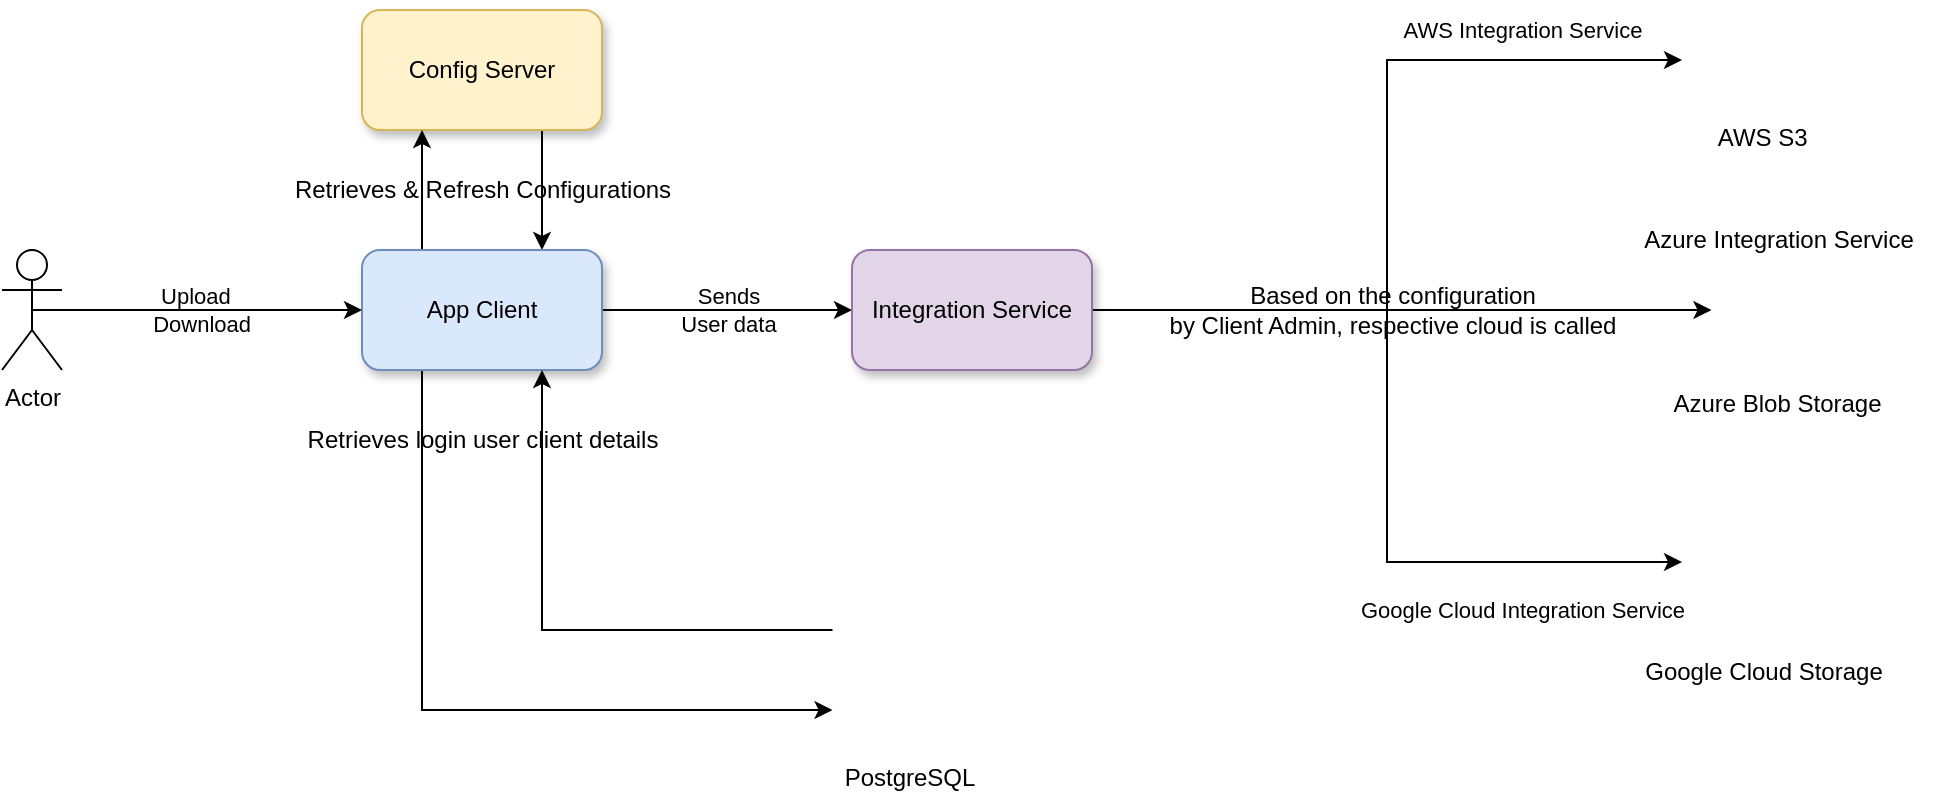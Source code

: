<mxfile version="20.0.4" type="device"><diagram id="2kCokEpFOsAguSmNT8MI" name="Page-1"><mxGraphModel dx="631" dy="431" grid="1" gridSize="10" guides="1" tooltips="1" connect="1" arrows="1" fold="1" page="1" pageScale="1" pageWidth="827" pageHeight="1169" math="0" shadow="0"><root><mxCell id="0"/><mxCell id="1" parent="0"/><mxCell id="6Z8TA52GudT9AMl1xrqI-13" style="edgeStyle=orthogonalEdgeStyle;rounded=0;orthogonalLoop=1;jettySize=auto;html=1;exitX=0.75;exitY=1;exitDx=0;exitDy=0;entryX=0.75;entryY=0;entryDx=0;entryDy=0;" edge="1" parent="1" source="6Z8TA52GudT9AMl1xrqI-1" target="6Z8TA52GudT9AMl1xrqI-2"><mxGeometry relative="1" as="geometry"/></mxCell><mxCell id="6Z8TA52GudT9AMl1xrqI-1" value="Config Server" style="rounded=1;whiteSpace=wrap;html=1;fillColor=#fff2cc;strokeColor=#d6b656;shadow=1;" vertex="1" parent="1"><mxGeometry x="540" y="400" width="120" height="60" as="geometry"/></mxCell><mxCell id="6Z8TA52GudT9AMl1xrqI-12" style="edgeStyle=orthogonalEdgeStyle;rounded=0;orthogonalLoop=1;jettySize=auto;html=1;exitX=0.25;exitY=0;exitDx=0;exitDy=0;entryX=0.25;entryY=1;entryDx=0;entryDy=0;" edge="1" parent="1" source="6Z8TA52GudT9AMl1xrqI-2" target="6Z8TA52GudT9AMl1xrqI-1"><mxGeometry relative="1" as="geometry"/></mxCell><mxCell id="6Z8TA52GudT9AMl1xrqI-14" value="Sends &lt;br&gt;User data" style="edgeStyle=orthogonalEdgeStyle;rounded=0;orthogonalLoop=1;jettySize=auto;html=1;exitX=1;exitY=0.5;exitDx=0;exitDy=0;labelBackgroundColor=none;" edge="1" parent="1" source="6Z8TA52GudT9AMl1xrqI-2" target="6Z8TA52GudT9AMl1xrqI-3"><mxGeometry relative="1" as="geometry"/></mxCell><mxCell id="6Z8TA52GudT9AMl1xrqI-32" style="edgeStyle=orthogonalEdgeStyle;rounded=0;orthogonalLoop=1;jettySize=auto;html=1;exitX=0.25;exitY=1;exitDx=0;exitDy=0;entryX=0;entryY=0.75;entryDx=0;entryDy=0;shadow=0;" edge="1" parent="1" source="6Z8TA52GudT9AMl1xrqI-2" target="6Z8TA52GudT9AMl1xrqI-27"><mxGeometry relative="1" as="geometry"/></mxCell><mxCell id="6Z8TA52GudT9AMl1xrqI-2" value="App Client" style="rounded=1;whiteSpace=wrap;html=1;shadow=1;fillColor=#dae8fc;strokeColor=#6c8ebf;" vertex="1" parent="1"><mxGeometry x="540" y="520" width="120" height="60" as="geometry"/></mxCell><mxCell id="6Z8TA52GudT9AMl1xrqI-24" value="AWS Integration Service" style="edgeStyle=orthogonalEdgeStyle;rounded=0;orthogonalLoop=1;jettySize=auto;html=1;exitX=1;exitY=0.5;exitDx=0;exitDy=0;entryX=0;entryY=0.5;entryDx=0;entryDy=0;shadow=0;labelBackgroundColor=none;" edge="1" parent="1" source="6Z8TA52GudT9AMl1xrqI-3" target="6Z8TA52GudT9AMl1xrqI-21"><mxGeometry x="0.619" y="15" relative="1" as="geometry"><mxPoint as="offset"/></mxGeometry></mxCell><mxCell id="6Z8TA52GudT9AMl1xrqI-25" style="edgeStyle=orthogonalEdgeStyle;rounded=0;orthogonalLoop=1;jettySize=auto;html=1;exitX=1;exitY=0.5;exitDx=0;exitDy=0;shadow=0;" edge="1" parent="1" source="6Z8TA52GudT9AMl1xrqI-3" target="6Z8TA52GudT9AMl1xrqI-22"><mxGeometry relative="1" as="geometry"/></mxCell><mxCell id="6Z8TA52GudT9AMl1xrqI-26" value="Google Cloud Integration Service" style="edgeStyle=orthogonalEdgeStyle;rounded=0;orthogonalLoop=1;jettySize=auto;html=1;exitX=1;exitY=0.5;exitDx=0;exitDy=0;entryX=0;entryY=0.5;entryDx=0;entryDy=0;shadow=0;" edge="1" parent="1" source="6Z8TA52GudT9AMl1xrqI-3" target="6Z8TA52GudT9AMl1xrqI-23"><mxGeometry x="0.62" y="-24" relative="1" as="geometry"><mxPoint as="offset"/></mxGeometry></mxCell><mxCell id="6Z8TA52GudT9AMl1xrqI-3" value="Integration Service" style="rounded=1;whiteSpace=wrap;html=1;shadow=1;fillColor=#e1d5e7;strokeColor=#9673a6;" vertex="1" parent="1"><mxGeometry x="785" y="520" width="120" height="60" as="geometry"/></mxCell><mxCell id="6Z8TA52GudT9AMl1xrqI-11" value="Upload&amp;nbsp;&lt;br&gt;&amp;nbsp;Download" style="edgeStyle=orthogonalEdgeStyle;rounded=0;orthogonalLoop=1;jettySize=auto;html=1;exitX=0.5;exitY=0.5;exitDx=0;exitDy=0;exitPerimeter=0;labelBackgroundColor=none;" edge="1" parent="1" source="6Z8TA52GudT9AMl1xrqI-8" target="6Z8TA52GudT9AMl1xrqI-2"><mxGeometry relative="1" as="geometry"/></mxCell><mxCell id="6Z8TA52GudT9AMl1xrqI-8" value="Actor" style="shape=umlActor;verticalLabelPosition=bottom;verticalAlign=top;html=1;outlineConnect=0;" vertex="1" parent="1"><mxGeometry x="360" y="520" width="30" height="60" as="geometry"/></mxCell><mxCell id="6Z8TA52GudT9AMl1xrqI-21" value="AWS S3" style="shape=image;verticalLabelPosition=bottom;labelBackgroundColor=default;verticalAlign=top;aspect=fixed;imageAspect=0;image=https://upload.wikimedia.org/wikipedia/commons/thumb/5/5c/AWS_Simple_Icons_AWS_Cloud.svg/2560px-AWS_Simple_Icons_AWS_Cloud.svg.png;" vertex="1" parent="1"><mxGeometry x="1200" y="400" width="80.74" height="50" as="geometry"/></mxCell><mxCell id="6Z8TA52GudT9AMl1xrqI-22" value="Azure Blob Storage" style="shape=image;verticalLabelPosition=bottom;labelBackgroundColor=default;verticalAlign=top;aspect=fixed;imageAspect=0;image=https://cdn-icons-png.flaticon.com/512/873/873107.png;" vertex="1" parent="1"><mxGeometry x="1214.74" y="517" width="66" height="66" as="geometry"/></mxCell><mxCell id="6Z8TA52GudT9AMl1xrqI-23" value="Google Cloud Storage" style="shape=image;verticalLabelPosition=bottom;labelBackgroundColor=default;verticalAlign=top;aspect=fixed;imageAspect=0;image=https://cdn-icons-png.flaticon.com/512/873/873117.png;" vertex="1" parent="1"><mxGeometry x="1200" y="635" width="82" height="82" as="geometry"/></mxCell><mxCell id="6Z8TA52GudT9AMl1xrqI-33" style="edgeStyle=orthogonalEdgeStyle;rounded=0;orthogonalLoop=1;jettySize=auto;html=1;exitX=0;exitY=0.25;exitDx=0;exitDy=0;entryX=0.75;entryY=1;entryDx=0;entryDy=0;shadow=0;" edge="1" parent="1" source="6Z8TA52GudT9AMl1xrqI-27" target="6Z8TA52GudT9AMl1xrqI-2"><mxGeometry relative="1" as="geometry"/></mxCell><mxCell id="6Z8TA52GudT9AMl1xrqI-27" value="PostgreSQL" style="shape=image;verticalLabelPosition=bottom;labelBackgroundColor=default;verticalAlign=top;aspect=fixed;imageAspect=0;image=http://assets.stickpng.com/images/584815fdcef1014c0b5e497a.png;" vertex="1" parent="1"><mxGeometry x="775.25" y="690" width="77.5" height="80" as="geometry"/></mxCell><mxCell id="6Z8TA52GudT9AMl1xrqI-34" value="Retrieves &amp;amp; Refresh Configurations" style="text;html=1;align=center;verticalAlign=middle;resizable=0;points=[];autosize=1;strokeColor=none;fillColor=none;" vertex="1" parent="1"><mxGeometry x="495" y="475" width="210" height="30" as="geometry"/></mxCell><mxCell id="6Z8TA52GudT9AMl1xrqI-35" value="Retrieves login user client details" style="text;html=1;align=center;verticalAlign=middle;resizable=0;points=[];autosize=1;strokeColor=none;fillColor=none;" vertex="1" parent="1"><mxGeometry x="500" y="600" width="200" height="30" as="geometry"/></mxCell><mxCell id="6Z8TA52GudT9AMl1xrqI-36" value="Based on the configuration&lt;br&gt;by Client Admin, respective cloud is called" style="text;html=1;align=center;verticalAlign=middle;resizable=0;points=[];autosize=1;strokeColor=none;fillColor=none;" vertex="1" parent="1"><mxGeometry x="930" y="530" width="250" height="40" as="geometry"/></mxCell><mxCell id="coqwiphbQf9r1uBR8o0g-1" value="Azure Integration Service" style="text;html=1;align=center;verticalAlign=middle;resizable=0;points=[];autosize=1;strokeColor=none;fillColor=none;" vertex="1" parent="1"><mxGeometry x="1167.74" y="500" width="160" height="30" as="geometry"/></mxCell></root></mxGraphModel></diagram></mxfile>